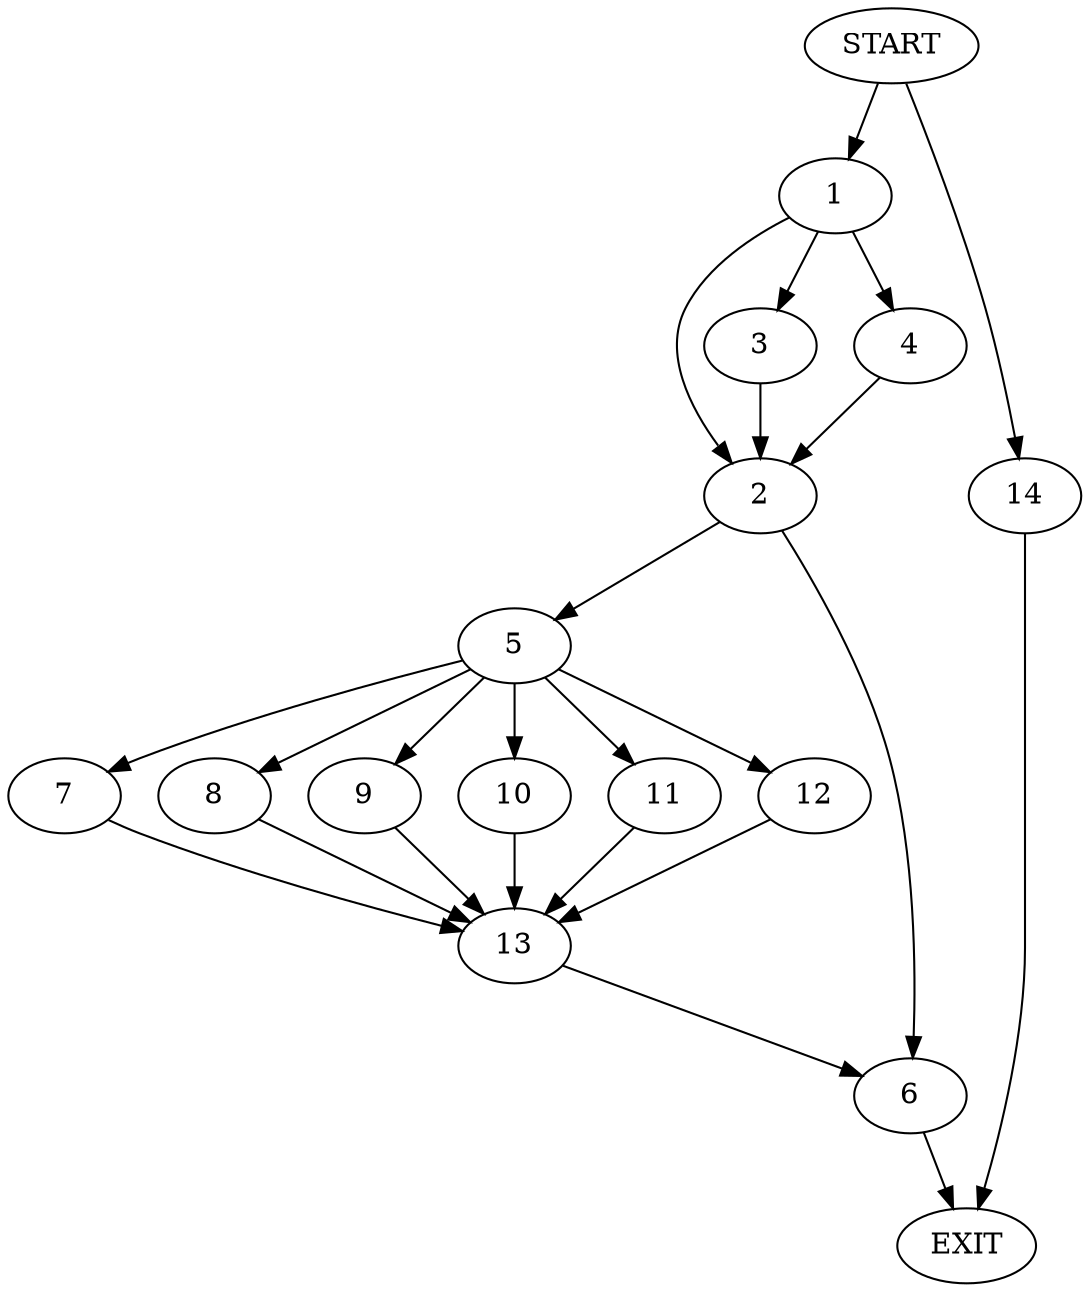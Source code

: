 digraph {
0 [label="START"]
15 [label="EXIT"]
0 -> 1
1 -> 2
1 -> 3
1 -> 4
4 -> 2
2 -> 5
2 -> 6
3 -> 2
5 -> 7
5 -> 8
5 -> 9
5 -> 10
5 -> 11
5 -> 12
6 -> 15
11 -> 13
8 -> 13
10 -> 13
9 -> 13
7 -> 13
12 -> 13
13 -> 6
0 -> 14
14 -> 15
}
